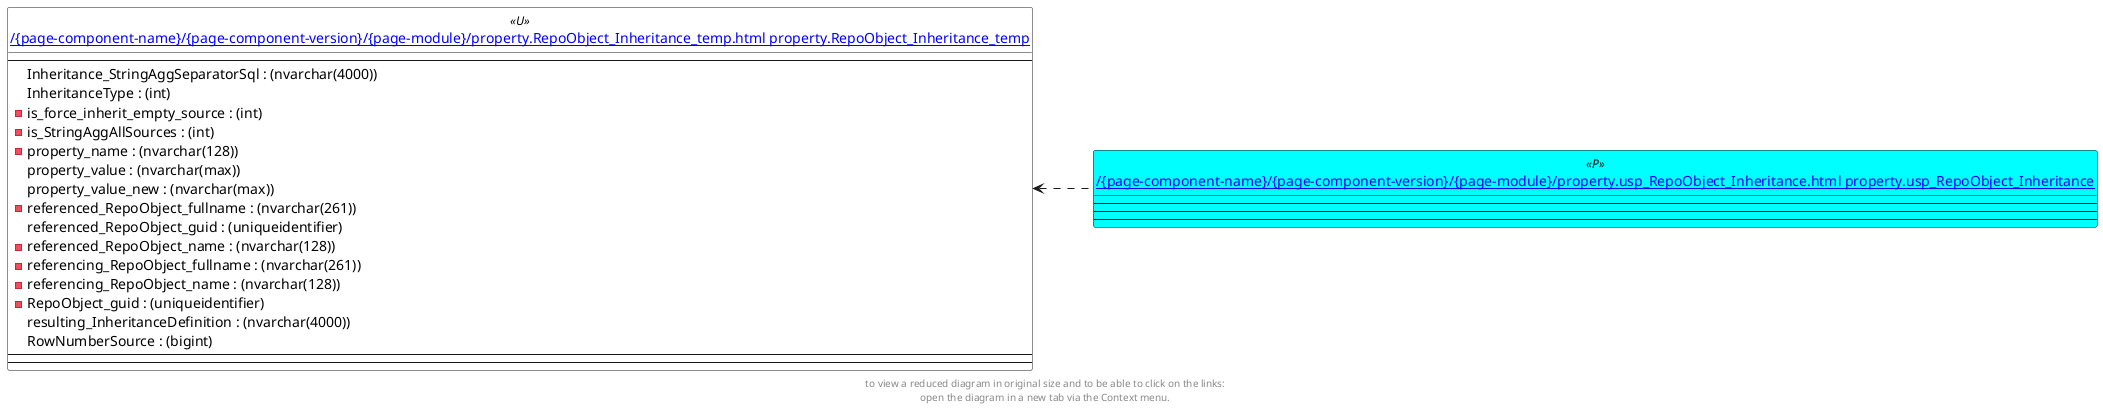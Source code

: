 @startuml
left to right direction
'top to bottom direction
hide circle
'avoide "." issues:
set namespaceSeparator none


skinparam class {
  BackgroundColor White
  BackgroundColor<<FN>> Yellow
  BackgroundColor<<FS>> Yellow
  BackgroundColor<<FT>> LightGray
  BackgroundColor<<IF>> Yellow
  BackgroundColor<<IS>> Yellow
  BackgroundColor<<P>> Aqua
  BackgroundColor<<PC>> Aqua
  BackgroundColor<<SN>> Yellow
  BackgroundColor<<SO>> SlateBlue
  BackgroundColor<<TF>> LightGray
  BackgroundColor<<TR>> Tomato
  BackgroundColor<<U>> White
  BackgroundColor<<V>> WhiteSmoke
  BackgroundColor<<X>> Aqua
}


entity "[[{site-url}/{page-component-name}/{page-component-version}/{page-module}/property.RepoObject_Inheritance_temp.html property.RepoObject_Inheritance_temp]]" as property.RepoObject_Inheritance_temp << U >> {
  --
  Inheritance_StringAggSeparatorSql : (nvarchar(4000))
  InheritanceType : (int)
  - is_force_inherit_empty_source : (int)
  - is_StringAggAllSources : (int)
  - property_name : (nvarchar(128))
  property_value : (nvarchar(max))
  property_value_new : (nvarchar(max))
  - referenced_RepoObject_fullname : (nvarchar(261))
  referenced_RepoObject_guid : (uniqueidentifier)
  - referenced_RepoObject_name : (nvarchar(128))
  - referencing_RepoObject_fullname : (nvarchar(261))
  - referencing_RepoObject_name : (nvarchar(128))
  - RepoObject_guid : (uniqueidentifier)
  resulting_InheritanceDefinition : (nvarchar(4000))
  RowNumberSource : (bigint)
  --
  --
}

entity "[[{site-url}/{page-component-name}/{page-component-version}/{page-module}/property.usp_RepoObject_Inheritance.html property.usp_RepoObject_Inheritance]]" as property.usp_RepoObject_Inheritance << P >> {
  --
  --
  --
}

property.RepoObject_Inheritance_temp <.. property.usp_RepoObject_Inheritance

footer
to view a reduced diagram in original size and to be able to click on the links:
open the diagram in a new tab via the Context menu.
end footer

@enduml

